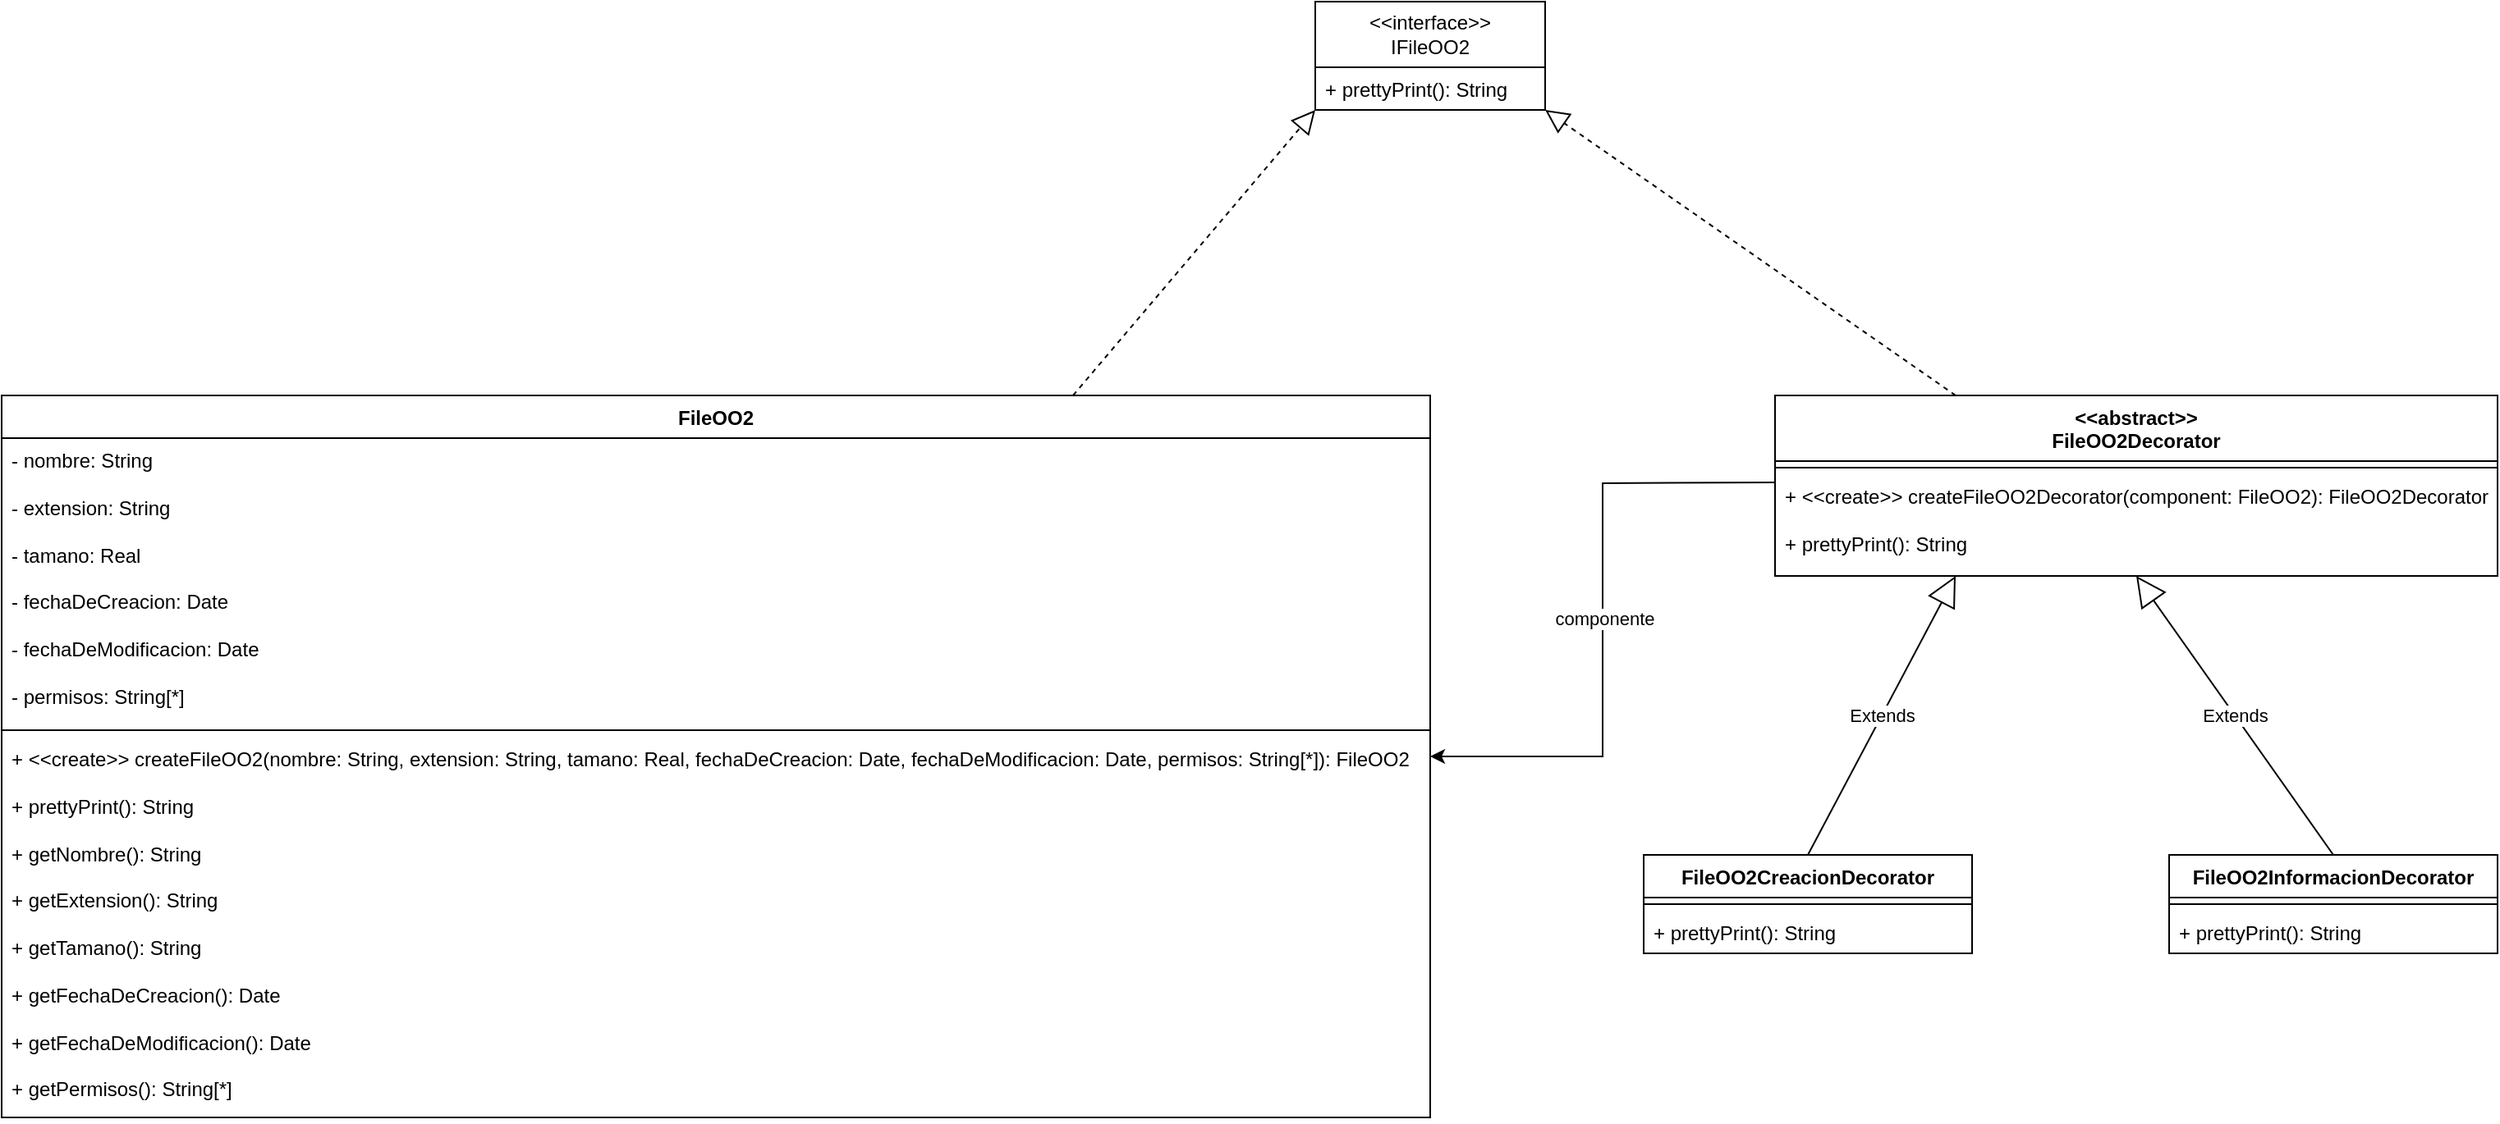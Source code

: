 <mxfile version="24.4.8" type="device">
  <diagram name="Page-1" id="MhiAEPfmGE0z-TVPYn1G">
    <mxGraphModel dx="2284" dy="1838" grid="1" gridSize="10" guides="1" tooltips="1" connect="1" arrows="1" fold="1" page="1" pageScale="1" pageWidth="850" pageHeight="1100" math="0" shadow="0">
      <root>
        <mxCell id="0" />
        <mxCell id="1" parent="0" />
        <mxCell id="tuFeNfAoOwvemYcBCo26-1" value="FileOO2" style="swimlane;fontStyle=1;align=center;verticalAlign=top;childLayout=stackLayout;horizontal=1;startSize=26;horizontalStack=0;resizeParent=1;resizeParentMax=0;resizeLast=0;collapsible=1;marginBottom=0;whiteSpace=wrap;html=1;" vertex="1" parent="1">
          <mxGeometry x="-40" y="160" width="870" height="440" as="geometry" />
        </mxCell>
        <mxCell id="tuFeNfAoOwvemYcBCo26-2" value="&lt;div&gt;- nombre: String&lt;/div&gt;&lt;div&gt;&lt;br&gt;&lt;/div&gt;&lt;div&gt;- extension: String&lt;/div&gt;&lt;div&gt;&lt;br&gt;&lt;/div&gt;&lt;div&gt;- tamano: Real&lt;/div&gt;&lt;div&gt;&lt;br&gt;&lt;/div&gt;&lt;div&gt;- fechaDeCreacion: Date&lt;/div&gt;&lt;div&gt;&lt;br&gt;&lt;/div&gt;&lt;div&gt;- fechaDeModificacion: Date&lt;br&gt;&lt;/div&gt;&lt;div&gt;&lt;br&gt;&lt;/div&gt;&lt;div&gt;- permisos: String[*]&lt;br&gt;&lt;/div&gt;" style="text;strokeColor=none;fillColor=none;align=left;verticalAlign=top;spacingLeft=4;spacingRight=4;overflow=hidden;rotatable=0;points=[[0,0.5],[1,0.5]];portConstraint=eastwest;whiteSpace=wrap;html=1;" vertex="1" parent="tuFeNfAoOwvemYcBCo26-1">
          <mxGeometry y="26" width="870" height="174" as="geometry" />
        </mxCell>
        <mxCell id="tuFeNfAoOwvemYcBCo26-3" value="" style="line;strokeWidth=1;fillColor=none;align=left;verticalAlign=middle;spacingTop=-1;spacingLeft=3;spacingRight=3;rotatable=0;labelPosition=right;points=[];portConstraint=eastwest;strokeColor=inherit;" vertex="1" parent="tuFeNfAoOwvemYcBCo26-1">
          <mxGeometry y="200" width="870" height="8" as="geometry" />
        </mxCell>
        <mxCell id="tuFeNfAoOwvemYcBCo26-4" value="&lt;div&gt;+ &amp;lt;&amp;lt;create&amp;gt;&amp;gt; createFileOO2(nombre: String, extension: String, tamano: Real, fechaDeCreacion: Date, fechaDeModificacion: Date, permisos: String[*]): FileOO2&lt;/div&gt;&lt;div&gt;&lt;br&gt;&lt;/div&gt;&lt;div&gt;+ prettyPrint(): String&lt;/div&gt;&lt;div&gt;&lt;br&gt;&lt;/div&gt;&lt;div&gt;+ getNombre(): String&lt;/div&gt;&lt;div&gt;&lt;br&gt;&lt;/div&gt;&lt;div&gt;+ getExtension(): String&lt;/div&gt;&lt;div&gt;&lt;br&gt;&lt;/div&gt;&lt;div&gt;+ getTamano(): String&lt;/div&gt;&lt;div&gt;&lt;br&gt;&lt;/div&gt;&lt;div&gt;+ getFechaDeCreacion(): Date&lt;/div&gt;&lt;div&gt;&lt;br&gt;&lt;/div&gt;&lt;div&gt;+ getFechaDeModificacion(): Date&lt;/div&gt;&lt;div&gt;&lt;br&gt;&lt;/div&gt;&lt;div&gt;+ getPermisos(): String[*]&lt;br&gt;&lt;/div&gt;" style="text;strokeColor=none;fillColor=none;align=left;verticalAlign=top;spacingLeft=4;spacingRight=4;overflow=hidden;rotatable=0;points=[[0,0.5],[1,0.5]];portConstraint=eastwest;whiteSpace=wrap;html=1;" vertex="1" parent="tuFeNfAoOwvemYcBCo26-1">
          <mxGeometry y="208" width="870" height="232" as="geometry" />
        </mxCell>
        <mxCell id="tuFeNfAoOwvemYcBCo26-6" value="&amp;lt;&amp;lt;abstract&amp;gt;&amp;gt;&lt;br&gt;&lt;div&gt;FileOO2Decorator&lt;/div&gt;" style="swimlane;fontStyle=1;align=center;verticalAlign=top;childLayout=stackLayout;horizontal=1;startSize=40;horizontalStack=0;resizeParent=1;resizeParentMax=0;resizeLast=0;collapsible=1;marginBottom=0;whiteSpace=wrap;html=1;" vertex="1" parent="1">
          <mxGeometry x="1040" y="160" width="440" height="110" as="geometry" />
        </mxCell>
        <mxCell id="tuFeNfAoOwvemYcBCo26-8" value="" style="line;strokeWidth=1;fillColor=none;align=left;verticalAlign=middle;spacingTop=-1;spacingLeft=3;spacingRight=3;rotatable=0;labelPosition=right;points=[];portConstraint=eastwest;strokeColor=inherit;" vertex="1" parent="tuFeNfAoOwvemYcBCo26-6">
          <mxGeometry y="40" width="440" height="8" as="geometry" />
        </mxCell>
        <mxCell id="tuFeNfAoOwvemYcBCo26-9" value="+ &amp;lt;&amp;lt;create&amp;gt;&amp;gt; createFileOO2Decorator(component: FileOO2): FileOO2Decorator&lt;br&gt;&lt;div&gt;&lt;br&gt;&lt;/div&gt;&lt;div&gt;+ prettyPrint(): String&lt;/div&gt;" style="text;strokeColor=none;fillColor=none;align=left;verticalAlign=top;spacingLeft=4;spacingRight=4;overflow=hidden;rotatable=0;points=[[0,0.5],[1,0.5]];portConstraint=eastwest;whiteSpace=wrap;html=1;" vertex="1" parent="tuFeNfAoOwvemYcBCo26-6">
          <mxGeometry y="48" width="440" height="62" as="geometry" />
        </mxCell>
        <mxCell id="tuFeNfAoOwvemYcBCo26-10" value="&lt;div&gt;&amp;lt;&amp;lt;interface&amp;gt;&amp;gt;&lt;/div&gt;&lt;div&gt;IFileOO2&lt;br&gt;&lt;/div&gt;" style="swimlane;fontStyle=0;childLayout=stackLayout;horizontal=1;startSize=40;fillColor=none;horizontalStack=0;resizeParent=1;resizeParentMax=0;resizeLast=0;collapsible=1;marginBottom=0;whiteSpace=wrap;html=1;" vertex="1" parent="1">
          <mxGeometry x="760" y="-80" width="140" height="66" as="geometry" />
        </mxCell>
        <mxCell id="tuFeNfAoOwvemYcBCo26-11" value="+ prettyPrint(): String" style="text;strokeColor=none;fillColor=none;align=left;verticalAlign=top;spacingLeft=4;spacingRight=4;overflow=hidden;rotatable=0;points=[[0,0.5],[1,0.5]];portConstraint=eastwest;whiteSpace=wrap;html=1;" vertex="1" parent="tuFeNfAoOwvemYcBCo26-10">
          <mxGeometry y="40" width="140" height="26" as="geometry" />
        </mxCell>
        <mxCell id="tuFeNfAoOwvemYcBCo26-18" value="" style="endArrow=block;dashed=1;endFill=0;endSize=12;html=1;rounded=0;exitX=0.75;exitY=0;exitDx=0;exitDy=0;entryX=0;entryY=1;entryDx=0;entryDy=0;" edge="1" parent="1" source="tuFeNfAoOwvemYcBCo26-1" target="tuFeNfAoOwvemYcBCo26-10">
          <mxGeometry width="160" relative="1" as="geometry">
            <mxPoint x="460" y="80" as="sourcePoint" />
            <mxPoint x="620" y="80" as="targetPoint" />
          </mxGeometry>
        </mxCell>
        <mxCell id="tuFeNfAoOwvemYcBCo26-19" value="" style="endArrow=block;dashed=1;endFill=0;endSize=12;html=1;rounded=0;entryX=1;entryY=1;entryDx=0;entryDy=0;exitX=0.25;exitY=0;exitDx=0;exitDy=0;" edge="1" parent="1" source="tuFeNfAoOwvemYcBCo26-6" target="tuFeNfAoOwvemYcBCo26-10">
          <mxGeometry width="160" relative="1" as="geometry">
            <mxPoint x="1080" y="110" as="sourcePoint" />
            <mxPoint x="1170" y="-1" as="targetPoint" />
          </mxGeometry>
        </mxCell>
        <mxCell id="tuFeNfAoOwvemYcBCo26-20" style="edgeStyle=orthogonalEdgeStyle;rounded=0;orthogonalLoop=1;jettySize=auto;html=1;exitX=0;exitY=0.5;exitDx=0;exitDy=0;" edge="1" parent="1" target="tuFeNfAoOwvemYcBCo26-1">
          <mxGeometry relative="1" as="geometry">
            <mxPoint x="1040" y="213" as="sourcePoint" />
          </mxGeometry>
        </mxCell>
        <mxCell id="tuFeNfAoOwvemYcBCo26-21" value="&lt;div&gt;componente&lt;/div&gt;" style="edgeLabel;html=1;align=center;verticalAlign=middle;resizable=0;points=[];" vertex="1" connectable="0" parent="tuFeNfAoOwvemYcBCo26-20">
          <mxGeometry x="-0.003" y="1" relative="1" as="geometry">
            <mxPoint as="offset" />
          </mxGeometry>
        </mxCell>
        <mxCell id="tuFeNfAoOwvemYcBCo26-22" value="FileOO2CreacionDecorator" style="swimlane;fontStyle=1;align=center;verticalAlign=top;childLayout=stackLayout;horizontal=1;startSize=26;horizontalStack=0;resizeParent=1;resizeParentMax=0;resizeLast=0;collapsible=1;marginBottom=0;whiteSpace=wrap;html=1;" vertex="1" parent="1">
          <mxGeometry x="960" y="440" width="200" height="60" as="geometry" />
        </mxCell>
        <mxCell id="tuFeNfAoOwvemYcBCo26-24" value="" style="line;strokeWidth=1;fillColor=none;align=left;verticalAlign=middle;spacingTop=-1;spacingLeft=3;spacingRight=3;rotatable=0;labelPosition=right;points=[];portConstraint=eastwest;strokeColor=inherit;" vertex="1" parent="tuFeNfAoOwvemYcBCo26-22">
          <mxGeometry y="26" width="200" height="8" as="geometry" />
        </mxCell>
        <mxCell id="tuFeNfAoOwvemYcBCo26-25" value="&lt;div&gt;+ prettyPrint(): String&lt;/div&gt;" style="text;strokeColor=none;fillColor=none;align=left;verticalAlign=top;spacingLeft=4;spacingRight=4;overflow=hidden;rotatable=0;points=[[0,0.5],[1,0.5]];portConstraint=eastwest;whiteSpace=wrap;html=1;" vertex="1" parent="tuFeNfAoOwvemYcBCo26-22">
          <mxGeometry y="34" width="200" height="26" as="geometry" />
        </mxCell>
        <mxCell id="tuFeNfAoOwvemYcBCo26-27" value="Extends" style="endArrow=block;endSize=16;endFill=0;html=1;rounded=0;exitX=0.5;exitY=0;exitDx=0;exitDy=0;entryX=0.25;entryY=1;entryDx=0;entryDy=0;" edge="1" parent="1" source="tuFeNfAoOwvemYcBCo26-22" target="tuFeNfAoOwvemYcBCo26-6">
          <mxGeometry width="160" relative="1" as="geometry">
            <mxPoint x="1100" y="620" as="sourcePoint" />
            <mxPoint x="1170" y="430" as="targetPoint" />
          </mxGeometry>
        </mxCell>
        <mxCell id="tuFeNfAoOwvemYcBCo26-28" value="FileOO2InformacionDecorator" style="swimlane;fontStyle=1;align=center;verticalAlign=top;childLayout=stackLayout;horizontal=1;startSize=26;horizontalStack=0;resizeParent=1;resizeParentMax=0;resizeLast=0;collapsible=1;marginBottom=0;whiteSpace=wrap;html=1;" vertex="1" parent="1">
          <mxGeometry x="1280" y="440" width="200" height="60" as="geometry" />
        </mxCell>
        <mxCell id="tuFeNfAoOwvemYcBCo26-29" value="" style="line;strokeWidth=1;fillColor=none;align=left;verticalAlign=middle;spacingTop=-1;spacingLeft=3;spacingRight=3;rotatable=0;labelPosition=right;points=[];portConstraint=eastwest;strokeColor=inherit;" vertex="1" parent="tuFeNfAoOwvemYcBCo26-28">
          <mxGeometry y="26" width="200" height="8" as="geometry" />
        </mxCell>
        <mxCell id="tuFeNfAoOwvemYcBCo26-30" value="&lt;div&gt;+ prettyPrint(): String&lt;/div&gt;" style="text;strokeColor=none;fillColor=none;align=left;verticalAlign=top;spacingLeft=4;spacingRight=4;overflow=hidden;rotatable=0;points=[[0,0.5],[1,0.5]];portConstraint=eastwest;whiteSpace=wrap;html=1;" vertex="1" parent="tuFeNfAoOwvemYcBCo26-28">
          <mxGeometry y="34" width="200" height="26" as="geometry" />
        </mxCell>
        <mxCell id="tuFeNfAoOwvemYcBCo26-31" value="Extends" style="endArrow=block;endSize=16;endFill=0;html=1;rounded=0;exitX=0.5;exitY=0;exitDx=0;exitDy=0;entryX=0.5;entryY=1;entryDx=0;entryDy=0;" edge="1" parent="1" source="tuFeNfAoOwvemYcBCo26-28" target="tuFeNfAoOwvemYcBCo26-6">
          <mxGeometry width="160" relative="1" as="geometry">
            <mxPoint x="1400" y="400" as="sourcePoint" />
            <mxPoint x="1310" y="340" as="targetPoint" />
          </mxGeometry>
        </mxCell>
      </root>
    </mxGraphModel>
  </diagram>
</mxfile>
